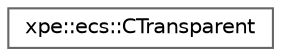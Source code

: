 digraph "Graphical Class Hierarchy"
{
 // LATEX_PDF_SIZE
  bgcolor="transparent";
  edge [fontname=Helvetica,fontsize=10,labelfontname=Helvetica,labelfontsize=10];
  node [fontname=Helvetica,fontsize=10,shape=box,height=0.2,width=0.4];
  rankdir="LR";
  Node0 [id="Node000000",label="xpe::ecs::CTransparent",height=0.2,width=0.4,color="grey40", fillcolor="white", style="filled",URL="$structxpe_1_1ecs_1_1_c_transparent.html",tooltip=" "];
}
